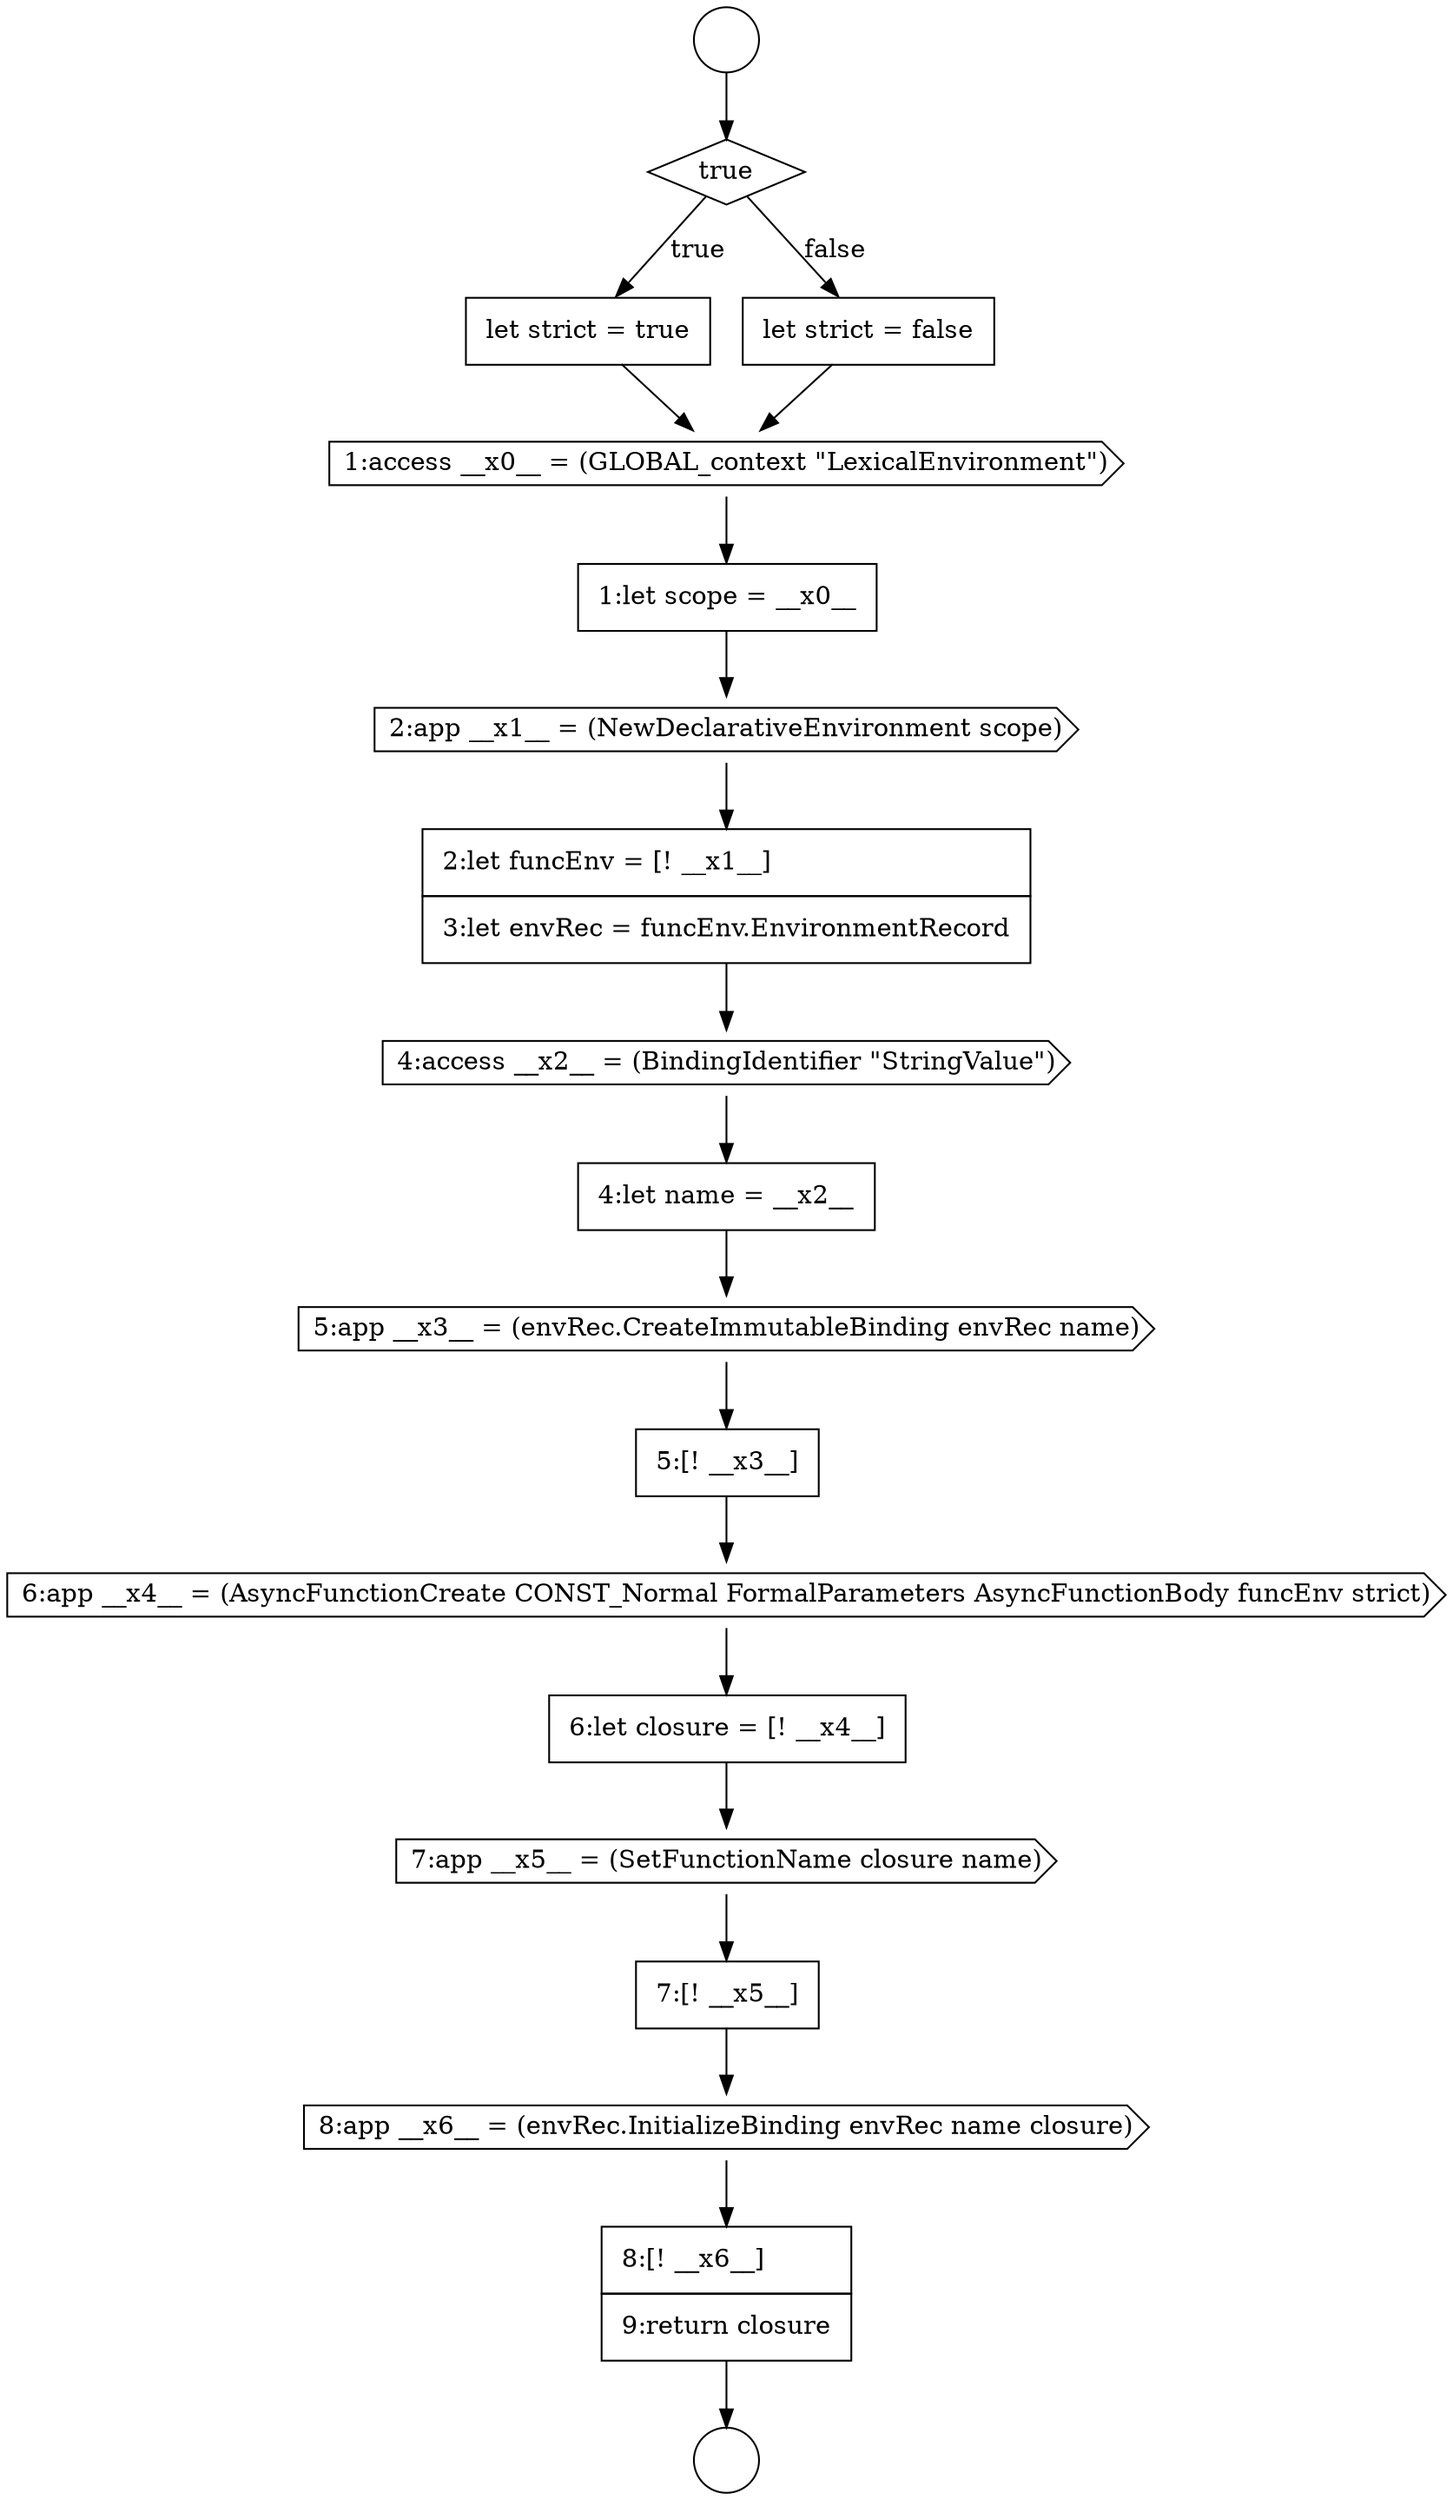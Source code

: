 digraph {
  node0 [shape=circle label=" " color="black" fillcolor="white" style=filled]
  node5 [shape=cds, label=<<font color="black">1:access __x0__ = (GLOBAL_context &quot;LexicalEnvironment&quot;)</font>> color="black" fillcolor="white" style=filled]
  node10 [shape=none, margin=0, label=<<font color="black">
    <table border="0" cellborder="1" cellspacing="0" cellpadding="10">
      <tr><td align="left">4:let name = __x2__</td></tr>
    </table>
  </font>> color="black" fillcolor="white" style=filled]
  node14 [shape=none, margin=0, label=<<font color="black">
    <table border="0" cellborder="1" cellspacing="0" cellpadding="10">
      <tr><td align="left">6:let closure = [! __x4__]</td></tr>
    </table>
  </font>> color="black" fillcolor="white" style=filled]
  node1 [shape=circle label=" " color="black" fillcolor="white" style=filled]
  node6 [shape=none, margin=0, label=<<font color="black">
    <table border="0" cellborder="1" cellspacing="0" cellpadding="10">
      <tr><td align="left">1:let scope = __x0__</td></tr>
    </table>
  </font>> color="black" fillcolor="white" style=filled]
  node9 [shape=cds, label=<<font color="black">4:access __x2__ = (BindingIdentifier &quot;StringValue&quot;)</font>> color="black" fillcolor="white" style=filled]
  node13 [shape=cds, label=<<font color="black">6:app __x4__ = (AsyncFunctionCreate CONST_Normal FormalParameters AsyncFunctionBody funcEnv strict)</font>> color="black" fillcolor="white" style=filled]
  node2 [shape=diamond, label=<<font color="black">true</font>> color="black" fillcolor="white" style=filled]
  node17 [shape=cds, label=<<font color="black">8:app __x6__ = (envRec.InitializeBinding envRec name closure)</font>> color="black" fillcolor="white" style=filled]
  node12 [shape=none, margin=0, label=<<font color="black">
    <table border="0" cellborder="1" cellspacing="0" cellpadding="10">
      <tr><td align="left">5:[! __x3__]</td></tr>
    </table>
  </font>> color="black" fillcolor="white" style=filled]
  node7 [shape=cds, label=<<font color="black">2:app __x1__ = (NewDeclarativeEnvironment scope)</font>> color="black" fillcolor="white" style=filled]
  node3 [shape=none, margin=0, label=<<font color="black">
    <table border="0" cellborder="1" cellspacing="0" cellpadding="10">
      <tr><td align="left">let strict = true</td></tr>
    </table>
  </font>> color="black" fillcolor="white" style=filled]
  node18 [shape=none, margin=0, label=<<font color="black">
    <table border="0" cellborder="1" cellspacing="0" cellpadding="10">
      <tr><td align="left">8:[! __x6__]</td></tr>
      <tr><td align="left">9:return closure</td></tr>
    </table>
  </font>> color="black" fillcolor="white" style=filled]
  node16 [shape=none, margin=0, label=<<font color="black">
    <table border="0" cellborder="1" cellspacing="0" cellpadding="10">
      <tr><td align="left">7:[! __x5__]</td></tr>
    </table>
  </font>> color="black" fillcolor="white" style=filled]
  node11 [shape=cds, label=<<font color="black">5:app __x3__ = (envRec.CreateImmutableBinding envRec name)</font>> color="black" fillcolor="white" style=filled]
  node8 [shape=none, margin=0, label=<<font color="black">
    <table border="0" cellborder="1" cellspacing="0" cellpadding="10">
      <tr><td align="left">2:let funcEnv = [! __x1__]</td></tr>
      <tr><td align="left">3:let envRec = funcEnv.EnvironmentRecord</td></tr>
    </table>
  </font>> color="black" fillcolor="white" style=filled]
  node4 [shape=none, margin=0, label=<<font color="black">
    <table border="0" cellborder="1" cellspacing="0" cellpadding="10">
      <tr><td align="left">let strict = false</td></tr>
    </table>
  </font>> color="black" fillcolor="white" style=filled]
  node15 [shape=cds, label=<<font color="black">7:app __x5__ = (SetFunctionName closure name)</font>> color="black" fillcolor="white" style=filled]
  node5 -> node6 [ color="black"]
  node7 -> node8 [ color="black"]
  node15 -> node16 [ color="black"]
  node11 -> node12 [ color="black"]
  node13 -> node14 [ color="black"]
  node12 -> node13 [ color="black"]
  node0 -> node2 [ color="black"]
  node9 -> node10 [ color="black"]
  node14 -> node15 [ color="black"]
  node10 -> node11 [ color="black"]
  node4 -> node5 [ color="black"]
  node8 -> node9 [ color="black"]
  node3 -> node5 [ color="black"]
  node16 -> node17 [ color="black"]
  node2 -> node3 [label=<<font color="black">true</font>> color="black"]
  node2 -> node4 [label=<<font color="black">false</font>> color="black"]
  node6 -> node7 [ color="black"]
  node18 -> node1 [ color="black"]
  node17 -> node18 [ color="black"]
}
